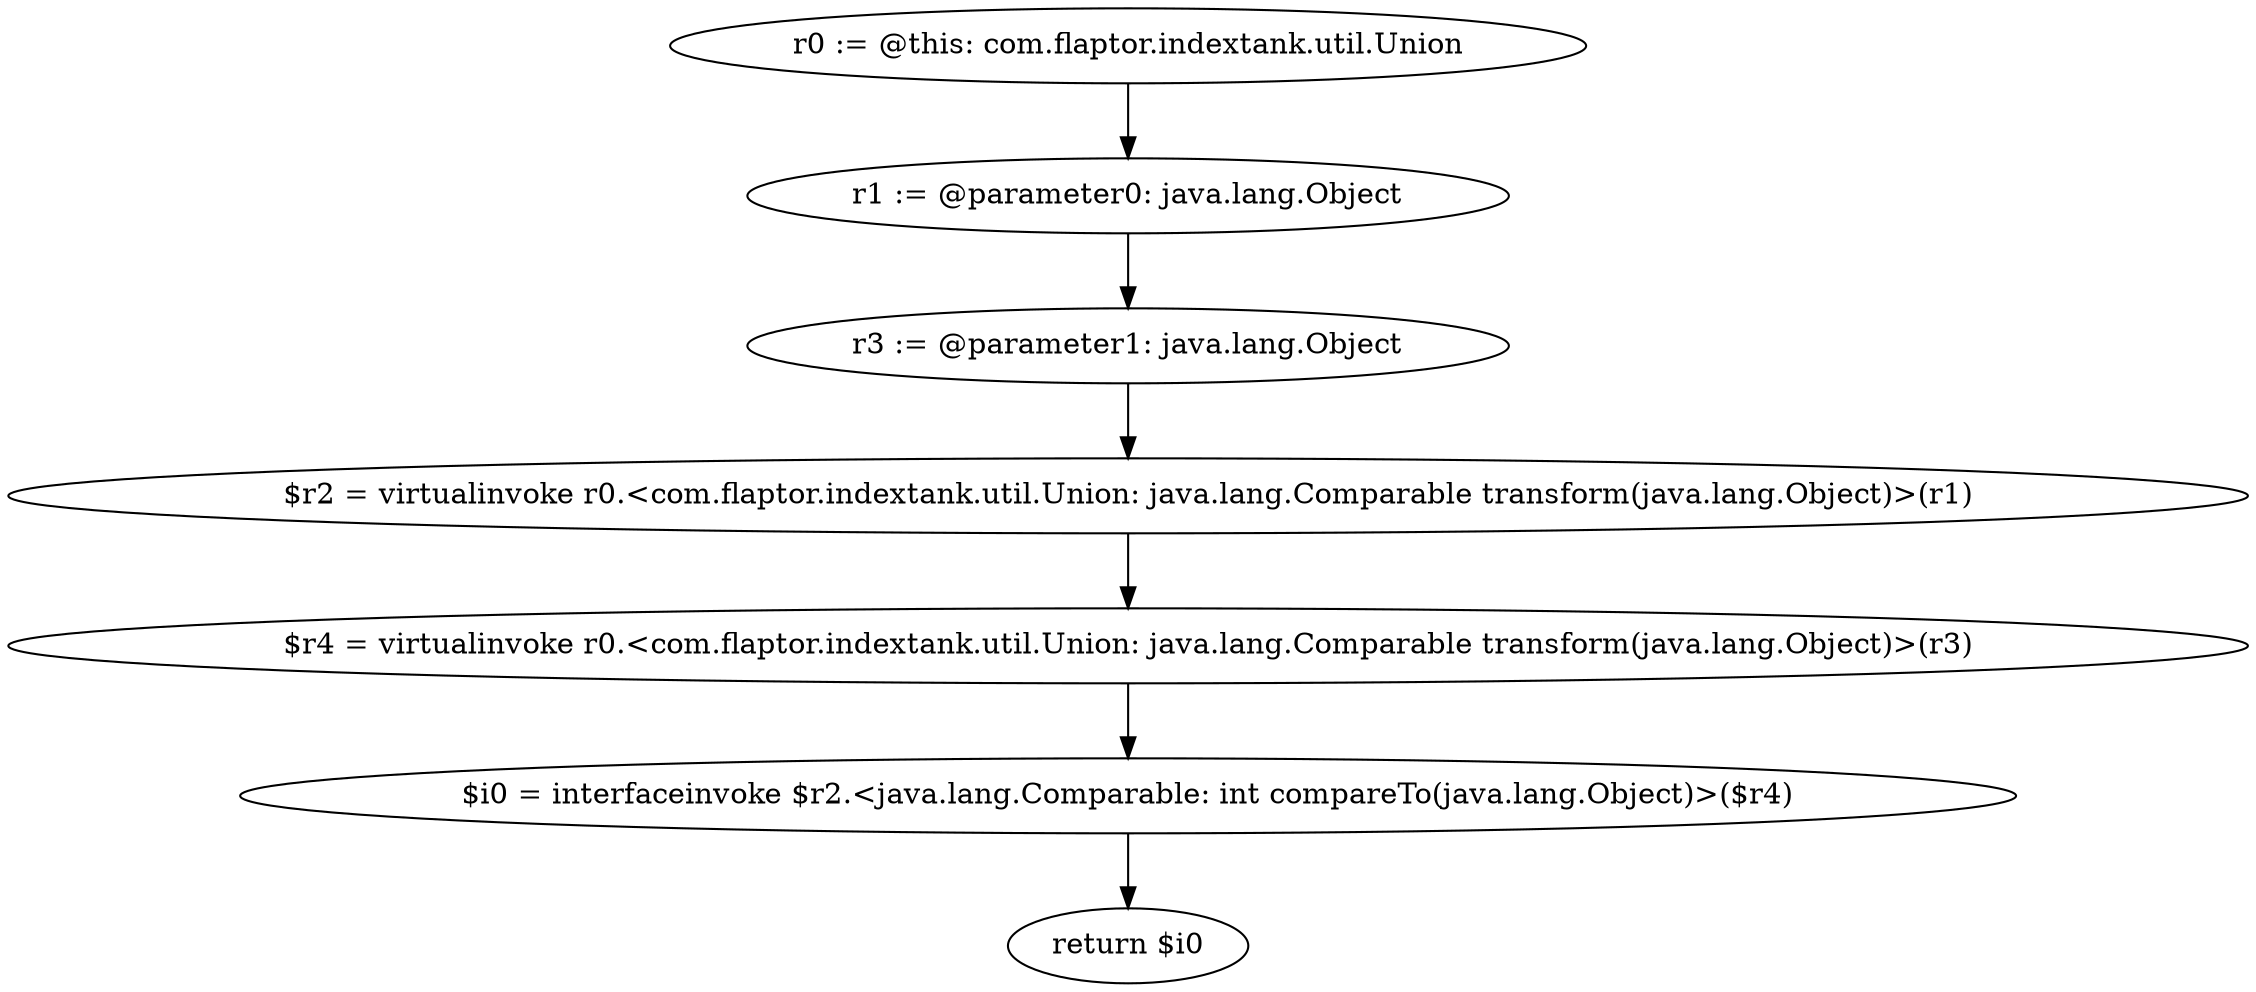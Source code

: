 digraph "unitGraph" {
    "r0 := @this: com.flaptor.indextank.util.Union"
    "r1 := @parameter0: java.lang.Object"
    "r3 := @parameter1: java.lang.Object"
    "$r2 = virtualinvoke r0.<com.flaptor.indextank.util.Union: java.lang.Comparable transform(java.lang.Object)>(r1)"
    "$r4 = virtualinvoke r0.<com.flaptor.indextank.util.Union: java.lang.Comparable transform(java.lang.Object)>(r3)"
    "$i0 = interfaceinvoke $r2.<java.lang.Comparable: int compareTo(java.lang.Object)>($r4)"
    "return $i0"
    "r0 := @this: com.flaptor.indextank.util.Union"->"r1 := @parameter0: java.lang.Object";
    "r1 := @parameter0: java.lang.Object"->"r3 := @parameter1: java.lang.Object";
    "r3 := @parameter1: java.lang.Object"->"$r2 = virtualinvoke r0.<com.flaptor.indextank.util.Union: java.lang.Comparable transform(java.lang.Object)>(r1)";
    "$r2 = virtualinvoke r0.<com.flaptor.indextank.util.Union: java.lang.Comparable transform(java.lang.Object)>(r1)"->"$r4 = virtualinvoke r0.<com.flaptor.indextank.util.Union: java.lang.Comparable transform(java.lang.Object)>(r3)";
    "$r4 = virtualinvoke r0.<com.flaptor.indextank.util.Union: java.lang.Comparable transform(java.lang.Object)>(r3)"->"$i0 = interfaceinvoke $r2.<java.lang.Comparable: int compareTo(java.lang.Object)>($r4)";
    "$i0 = interfaceinvoke $r2.<java.lang.Comparable: int compareTo(java.lang.Object)>($r4)"->"return $i0";
}

